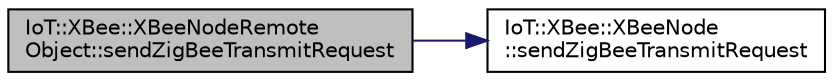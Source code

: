 digraph "IoT::XBee::XBeeNodeRemoteObject::sendZigBeeTransmitRequest"
{
 // LATEX_PDF_SIZE
  edge [fontname="Helvetica",fontsize="10",labelfontname="Helvetica",labelfontsize="10"];
  node [fontname="Helvetica",fontsize="10",shape=record];
  rankdir="LR";
  Node1 [label="IoT::XBee::XBeeNodeRemote\lObject::sendZigBeeTransmitRequest",height=0.2,width=0.4,color="black", fillcolor="grey75", style="filled", fontcolor="black",tooltip="Sends a TransmitRequest message to the XBee device."];
  Node1 -> Node2 [color="midnightblue",fontsize="10",style="solid",fontname="Helvetica"];
  Node2 [label="IoT::XBee::XBeeNode\l::sendZigBeeTransmitRequest",height=0.2,width=0.4,color="black", fillcolor="white", style="filled",URL="$classIoT_1_1XBee_1_1XBeeNode.html#aa2befac19f15f2ed44fb35d069910145",tooltip="Sends a TransmitRequest message to the XBee device."];
}
